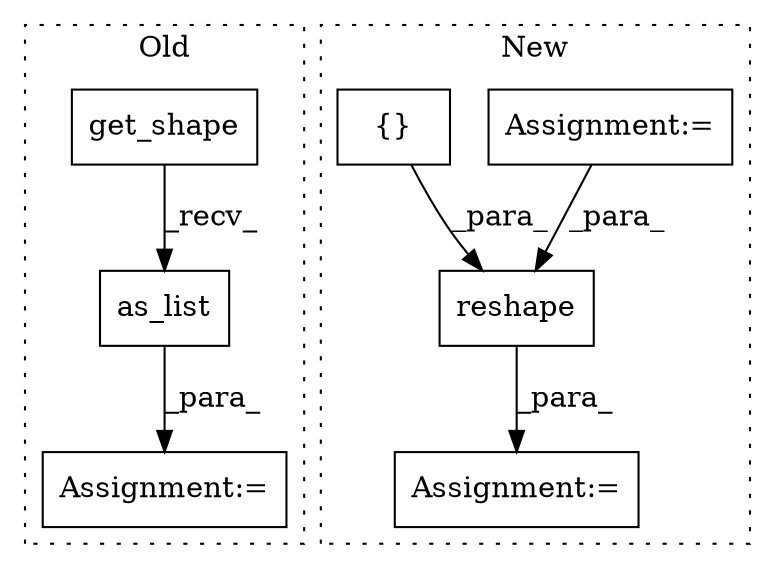 digraph G {
subgraph cluster0 {
1 [label="as_list" a="32" s="5302" l="9" shape="box"];
4 [label="get_shape" a="32" s="5290" l="11" shape="box"];
5 [label="Assignment:=" a="7" s="5202" l="12" shape="box"];
label = "Old";
style="dotted";
}
subgraph cluster1 {
2 [label="reshape" a="32" s="5305,5401" l="8,1" shape="box"];
3 [label="Assignment:=" a="7" s="5185" l="1" shape="box"];
6 [label="{}" a="4" s="5347,5350" l="1,1" shape="box"];
7 [label="Assignment:=" a="7" s="5293" l="1" shape="box"];
label = "New";
style="dotted";
}
1 -> 5 [label="_para_"];
2 -> 7 [label="_para_"];
3 -> 2 [label="_para_"];
4 -> 1 [label="_recv_"];
6 -> 2 [label="_para_"];
}